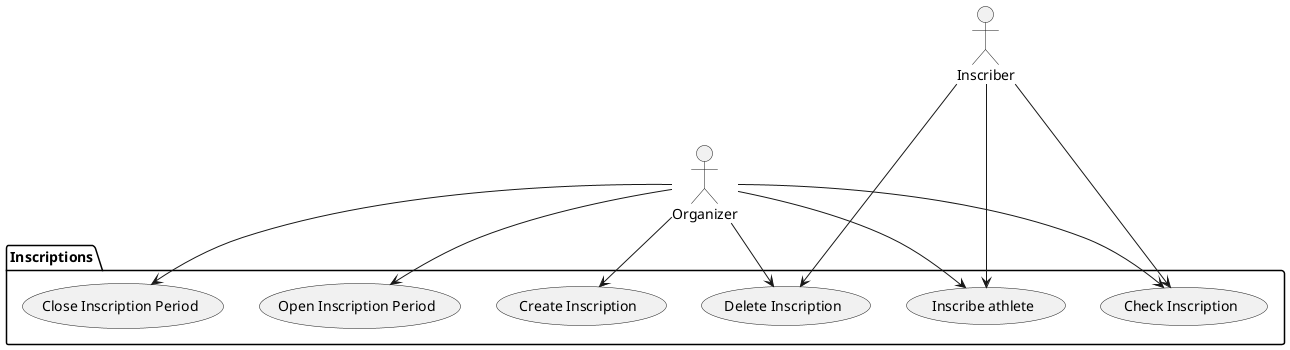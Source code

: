 @startuml

'left to right direction
top to bottom direction

Organizer as Organizer
Inscriber as Inscriber

package Inscriptions {
  (Create Inscription) as createInscription
  (Open Inscription Period) as openInscription
  (Close Inscription Period) as closeInscription
  (Inscribe athlete) as inscribeAthlete
  (Check Inscription) as checkInscription
  (Delete Inscription) as deleteInscription
}

Organizer --> createInscription
Organizer --> openInscription
Organizer --> closeInscription
Organizer --> inscribeAthlete
Organizer --> checkInscription
Organizer --> deleteInscription
Inscriber ---> inscribeAthlete
Inscriber --> checkInscription
Inscriber --> deleteInscription

newpage
'left to right direction
top to bottom direction
package Competition {
  (Set competition dates) as setCompetitionDates
  (Set competition location) as setCompetitionLocation
  (Set competition name) as setCompetitionName

  (Set competition categories) as setCompetitionCategories
  (Set competition platforms) as setCompetitionPlatforms

  (Set competition data) as setCompetitionData

  setCompetitionData -right-> setCompetitionDates
  setCompetitionData -right-> setCompetitionLocation
  setCompetitionData -right-> setCompetitionName
}

Organizer -> setCompetitionData


newpage
left to right direction
TimeJudge as TJ
package Timer {
  (Start Timer) as startTimer
  (Restart Timer) as restartTimer
  (Pause Timer) as pauseTimer
  (Stop timer) as stopTimer
  (Set timer) as setTimer
}

TJ -> startTimer
TJ -> restartTimer
TJ -> stopTimer
TJ -> setTimer
TJ -> pauseTimer

Time as Time
Time --> (Cancel lift)

Spectator as Spectator
CompetitionSecretary as CS

@enduml